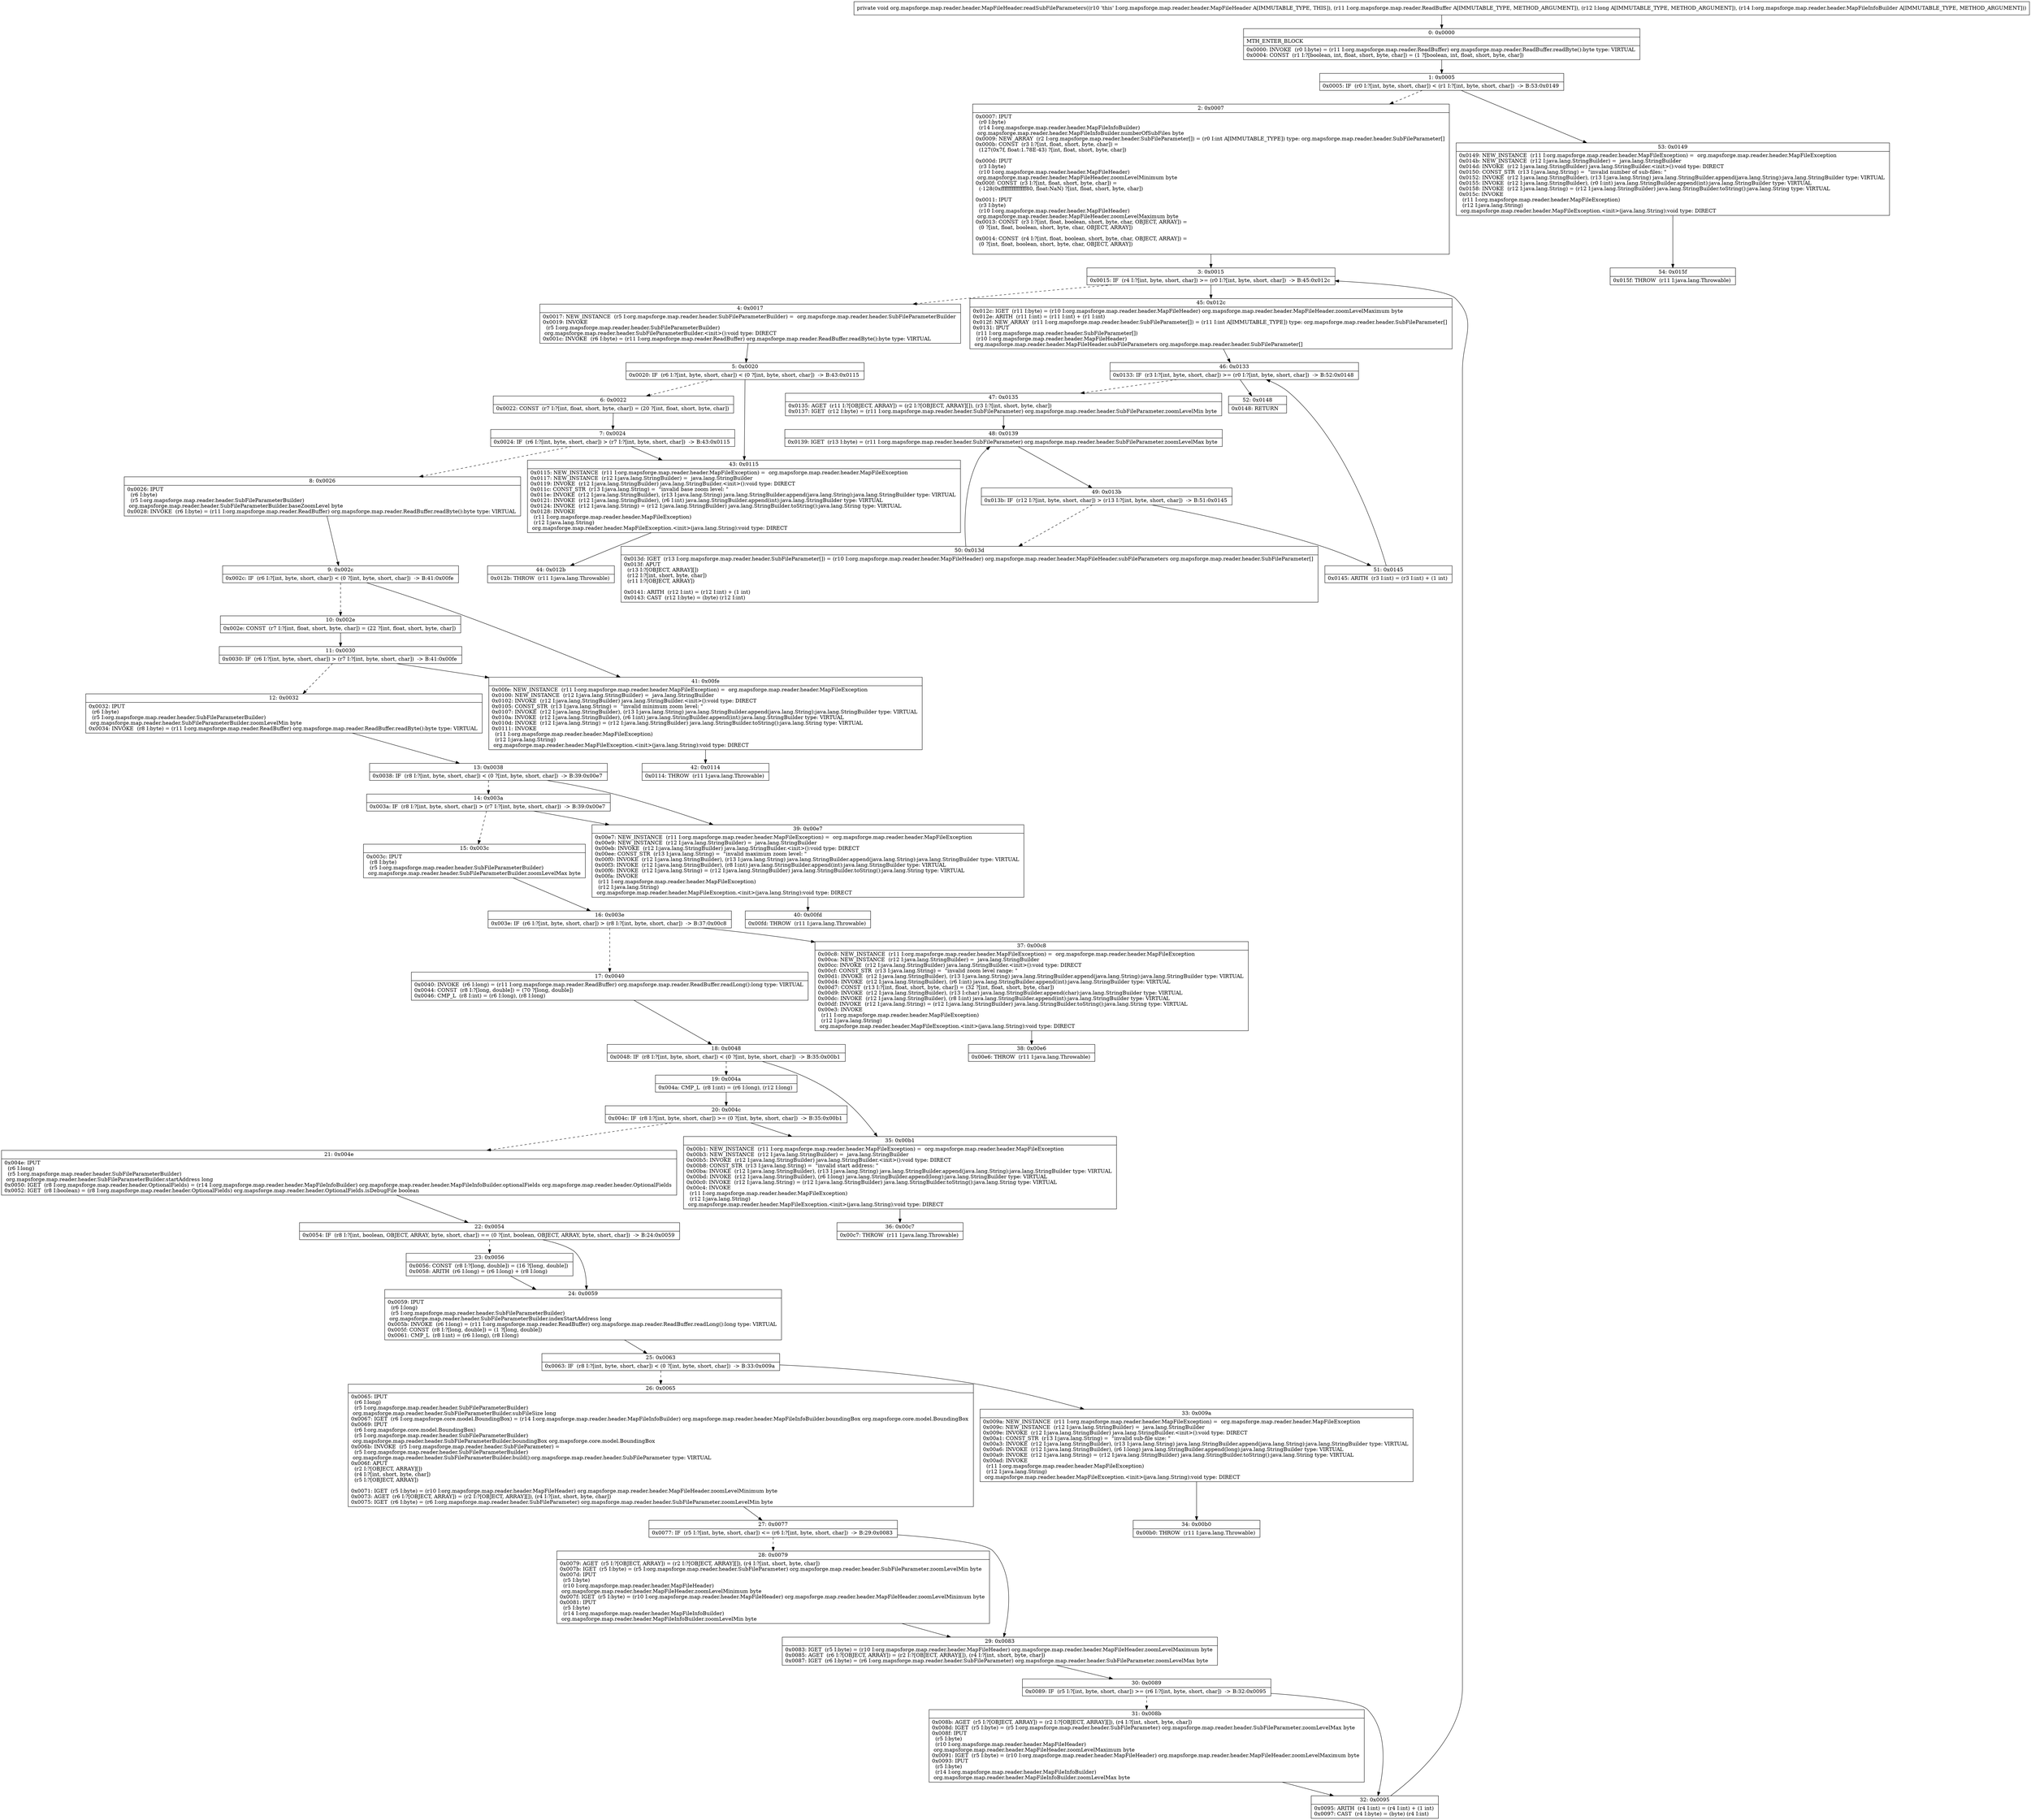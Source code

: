 digraph "CFG fororg.mapsforge.map.reader.header.MapFileHeader.readSubFileParameters(Lorg\/mapsforge\/map\/reader\/ReadBuffer;JLorg\/mapsforge\/map\/reader\/header\/MapFileInfoBuilder;)V" {
Node_0 [shape=record,label="{0\:\ 0x0000|MTH_ENTER_BLOCK\l|0x0000: INVOKE  (r0 I:byte) = (r11 I:org.mapsforge.map.reader.ReadBuffer) org.mapsforge.map.reader.ReadBuffer.readByte():byte type: VIRTUAL \l0x0004: CONST  (r1 I:?[boolean, int, float, short, byte, char]) = (1 ?[boolean, int, float, short, byte, char]) \l}"];
Node_1 [shape=record,label="{1\:\ 0x0005|0x0005: IF  (r0 I:?[int, byte, short, char]) \< (r1 I:?[int, byte, short, char])  \-\> B:53:0x0149 \l}"];
Node_2 [shape=record,label="{2\:\ 0x0007|0x0007: IPUT  \l  (r0 I:byte)\l  (r14 I:org.mapsforge.map.reader.header.MapFileInfoBuilder)\l org.mapsforge.map.reader.header.MapFileInfoBuilder.numberOfSubFiles byte \l0x0009: NEW_ARRAY  (r2 I:org.mapsforge.map.reader.header.SubFileParameter[]) = (r0 I:int A[IMMUTABLE_TYPE]) type: org.mapsforge.map.reader.header.SubFileParameter[] \l0x000b: CONST  (r3 I:?[int, float, short, byte, char]) = \l  (127(0x7f, float:1.78E\-43) ?[int, float, short, byte, char])\l \l0x000d: IPUT  \l  (r3 I:byte)\l  (r10 I:org.mapsforge.map.reader.header.MapFileHeader)\l org.mapsforge.map.reader.header.MapFileHeader.zoomLevelMinimum byte \l0x000f: CONST  (r3 I:?[int, float, short, byte, char]) = \l  (\-128(0xffffffffffffff80, float:NaN) ?[int, float, short, byte, char])\l \l0x0011: IPUT  \l  (r3 I:byte)\l  (r10 I:org.mapsforge.map.reader.header.MapFileHeader)\l org.mapsforge.map.reader.header.MapFileHeader.zoomLevelMaximum byte \l0x0013: CONST  (r3 I:?[int, float, boolean, short, byte, char, OBJECT, ARRAY]) = \l  (0 ?[int, float, boolean, short, byte, char, OBJECT, ARRAY])\l \l0x0014: CONST  (r4 I:?[int, float, boolean, short, byte, char, OBJECT, ARRAY]) = \l  (0 ?[int, float, boolean, short, byte, char, OBJECT, ARRAY])\l \l}"];
Node_3 [shape=record,label="{3\:\ 0x0015|0x0015: IF  (r4 I:?[int, byte, short, char]) \>= (r0 I:?[int, byte, short, char])  \-\> B:45:0x012c \l}"];
Node_4 [shape=record,label="{4\:\ 0x0017|0x0017: NEW_INSTANCE  (r5 I:org.mapsforge.map.reader.header.SubFileParameterBuilder) =  org.mapsforge.map.reader.header.SubFileParameterBuilder \l0x0019: INVOKE  \l  (r5 I:org.mapsforge.map.reader.header.SubFileParameterBuilder)\l org.mapsforge.map.reader.header.SubFileParameterBuilder.\<init\>():void type: DIRECT \l0x001c: INVOKE  (r6 I:byte) = (r11 I:org.mapsforge.map.reader.ReadBuffer) org.mapsforge.map.reader.ReadBuffer.readByte():byte type: VIRTUAL \l}"];
Node_5 [shape=record,label="{5\:\ 0x0020|0x0020: IF  (r6 I:?[int, byte, short, char]) \< (0 ?[int, byte, short, char])  \-\> B:43:0x0115 \l}"];
Node_6 [shape=record,label="{6\:\ 0x0022|0x0022: CONST  (r7 I:?[int, float, short, byte, char]) = (20 ?[int, float, short, byte, char]) \l}"];
Node_7 [shape=record,label="{7\:\ 0x0024|0x0024: IF  (r6 I:?[int, byte, short, char]) \> (r7 I:?[int, byte, short, char])  \-\> B:43:0x0115 \l}"];
Node_8 [shape=record,label="{8\:\ 0x0026|0x0026: IPUT  \l  (r6 I:byte)\l  (r5 I:org.mapsforge.map.reader.header.SubFileParameterBuilder)\l org.mapsforge.map.reader.header.SubFileParameterBuilder.baseZoomLevel byte \l0x0028: INVOKE  (r6 I:byte) = (r11 I:org.mapsforge.map.reader.ReadBuffer) org.mapsforge.map.reader.ReadBuffer.readByte():byte type: VIRTUAL \l}"];
Node_9 [shape=record,label="{9\:\ 0x002c|0x002c: IF  (r6 I:?[int, byte, short, char]) \< (0 ?[int, byte, short, char])  \-\> B:41:0x00fe \l}"];
Node_10 [shape=record,label="{10\:\ 0x002e|0x002e: CONST  (r7 I:?[int, float, short, byte, char]) = (22 ?[int, float, short, byte, char]) \l}"];
Node_11 [shape=record,label="{11\:\ 0x0030|0x0030: IF  (r6 I:?[int, byte, short, char]) \> (r7 I:?[int, byte, short, char])  \-\> B:41:0x00fe \l}"];
Node_12 [shape=record,label="{12\:\ 0x0032|0x0032: IPUT  \l  (r6 I:byte)\l  (r5 I:org.mapsforge.map.reader.header.SubFileParameterBuilder)\l org.mapsforge.map.reader.header.SubFileParameterBuilder.zoomLevelMin byte \l0x0034: INVOKE  (r8 I:byte) = (r11 I:org.mapsforge.map.reader.ReadBuffer) org.mapsforge.map.reader.ReadBuffer.readByte():byte type: VIRTUAL \l}"];
Node_13 [shape=record,label="{13\:\ 0x0038|0x0038: IF  (r8 I:?[int, byte, short, char]) \< (0 ?[int, byte, short, char])  \-\> B:39:0x00e7 \l}"];
Node_14 [shape=record,label="{14\:\ 0x003a|0x003a: IF  (r8 I:?[int, byte, short, char]) \> (r7 I:?[int, byte, short, char])  \-\> B:39:0x00e7 \l}"];
Node_15 [shape=record,label="{15\:\ 0x003c|0x003c: IPUT  \l  (r8 I:byte)\l  (r5 I:org.mapsforge.map.reader.header.SubFileParameterBuilder)\l org.mapsforge.map.reader.header.SubFileParameterBuilder.zoomLevelMax byte \l}"];
Node_16 [shape=record,label="{16\:\ 0x003e|0x003e: IF  (r6 I:?[int, byte, short, char]) \> (r8 I:?[int, byte, short, char])  \-\> B:37:0x00c8 \l}"];
Node_17 [shape=record,label="{17\:\ 0x0040|0x0040: INVOKE  (r6 I:long) = (r11 I:org.mapsforge.map.reader.ReadBuffer) org.mapsforge.map.reader.ReadBuffer.readLong():long type: VIRTUAL \l0x0044: CONST  (r8 I:?[long, double]) = (70 ?[long, double]) \l0x0046: CMP_L  (r8 I:int) = (r6 I:long), (r8 I:long) \l}"];
Node_18 [shape=record,label="{18\:\ 0x0048|0x0048: IF  (r8 I:?[int, byte, short, char]) \< (0 ?[int, byte, short, char])  \-\> B:35:0x00b1 \l}"];
Node_19 [shape=record,label="{19\:\ 0x004a|0x004a: CMP_L  (r8 I:int) = (r6 I:long), (r12 I:long) \l}"];
Node_20 [shape=record,label="{20\:\ 0x004c|0x004c: IF  (r8 I:?[int, byte, short, char]) \>= (0 ?[int, byte, short, char])  \-\> B:35:0x00b1 \l}"];
Node_21 [shape=record,label="{21\:\ 0x004e|0x004e: IPUT  \l  (r6 I:long)\l  (r5 I:org.mapsforge.map.reader.header.SubFileParameterBuilder)\l org.mapsforge.map.reader.header.SubFileParameterBuilder.startAddress long \l0x0050: IGET  (r8 I:org.mapsforge.map.reader.header.OptionalFields) = (r14 I:org.mapsforge.map.reader.header.MapFileInfoBuilder) org.mapsforge.map.reader.header.MapFileInfoBuilder.optionalFields org.mapsforge.map.reader.header.OptionalFields \l0x0052: IGET  (r8 I:boolean) = (r8 I:org.mapsforge.map.reader.header.OptionalFields) org.mapsforge.map.reader.header.OptionalFields.isDebugFile boolean \l}"];
Node_22 [shape=record,label="{22\:\ 0x0054|0x0054: IF  (r8 I:?[int, boolean, OBJECT, ARRAY, byte, short, char]) == (0 ?[int, boolean, OBJECT, ARRAY, byte, short, char])  \-\> B:24:0x0059 \l}"];
Node_23 [shape=record,label="{23\:\ 0x0056|0x0056: CONST  (r8 I:?[long, double]) = (16 ?[long, double]) \l0x0058: ARITH  (r6 I:long) = (r6 I:long) + (r8 I:long) \l}"];
Node_24 [shape=record,label="{24\:\ 0x0059|0x0059: IPUT  \l  (r6 I:long)\l  (r5 I:org.mapsforge.map.reader.header.SubFileParameterBuilder)\l org.mapsforge.map.reader.header.SubFileParameterBuilder.indexStartAddress long \l0x005b: INVOKE  (r6 I:long) = (r11 I:org.mapsforge.map.reader.ReadBuffer) org.mapsforge.map.reader.ReadBuffer.readLong():long type: VIRTUAL \l0x005f: CONST  (r8 I:?[long, double]) = (1 ?[long, double]) \l0x0061: CMP_L  (r8 I:int) = (r6 I:long), (r8 I:long) \l}"];
Node_25 [shape=record,label="{25\:\ 0x0063|0x0063: IF  (r8 I:?[int, byte, short, char]) \< (0 ?[int, byte, short, char])  \-\> B:33:0x009a \l}"];
Node_26 [shape=record,label="{26\:\ 0x0065|0x0065: IPUT  \l  (r6 I:long)\l  (r5 I:org.mapsforge.map.reader.header.SubFileParameterBuilder)\l org.mapsforge.map.reader.header.SubFileParameterBuilder.subFileSize long \l0x0067: IGET  (r6 I:org.mapsforge.core.model.BoundingBox) = (r14 I:org.mapsforge.map.reader.header.MapFileInfoBuilder) org.mapsforge.map.reader.header.MapFileInfoBuilder.boundingBox org.mapsforge.core.model.BoundingBox \l0x0069: IPUT  \l  (r6 I:org.mapsforge.core.model.BoundingBox)\l  (r5 I:org.mapsforge.map.reader.header.SubFileParameterBuilder)\l org.mapsforge.map.reader.header.SubFileParameterBuilder.boundingBox org.mapsforge.core.model.BoundingBox \l0x006b: INVOKE  (r5 I:org.mapsforge.map.reader.header.SubFileParameter) = \l  (r5 I:org.mapsforge.map.reader.header.SubFileParameterBuilder)\l org.mapsforge.map.reader.header.SubFileParameterBuilder.build():org.mapsforge.map.reader.header.SubFileParameter type: VIRTUAL \l0x006f: APUT  \l  (r2 I:?[OBJECT, ARRAY][])\l  (r4 I:?[int, short, byte, char])\l  (r5 I:?[OBJECT, ARRAY])\l \l0x0071: IGET  (r5 I:byte) = (r10 I:org.mapsforge.map.reader.header.MapFileHeader) org.mapsforge.map.reader.header.MapFileHeader.zoomLevelMinimum byte \l0x0073: AGET  (r6 I:?[OBJECT, ARRAY]) = (r2 I:?[OBJECT, ARRAY][]), (r4 I:?[int, short, byte, char]) \l0x0075: IGET  (r6 I:byte) = (r6 I:org.mapsforge.map.reader.header.SubFileParameter) org.mapsforge.map.reader.header.SubFileParameter.zoomLevelMin byte \l}"];
Node_27 [shape=record,label="{27\:\ 0x0077|0x0077: IF  (r5 I:?[int, byte, short, char]) \<= (r6 I:?[int, byte, short, char])  \-\> B:29:0x0083 \l}"];
Node_28 [shape=record,label="{28\:\ 0x0079|0x0079: AGET  (r5 I:?[OBJECT, ARRAY]) = (r2 I:?[OBJECT, ARRAY][]), (r4 I:?[int, short, byte, char]) \l0x007b: IGET  (r5 I:byte) = (r5 I:org.mapsforge.map.reader.header.SubFileParameter) org.mapsforge.map.reader.header.SubFileParameter.zoomLevelMin byte \l0x007d: IPUT  \l  (r5 I:byte)\l  (r10 I:org.mapsforge.map.reader.header.MapFileHeader)\l org.mapsforge.map.reader.header.MapFileHeader.zoomLevelMinimum byte \l0x007f: IGET  (r5 I:byte) = (r10 I:org.mapsforge.map.reader.header.MapFileHeader) org.mapsforge.map.reader.header.MapFileHeader.zoomLevelMinimum byte \l0x0081: IPUT  \l  (r5 I:byte)\l  (r14 I:org.mapsforge.map.reader.header.MapFileInfoBuilder)\l org.mapsforge.map.reader.header.MapFileInfoBuilder.zoomLevelMin byte \l}"];
Node_29 [shape=record,label="{29\:\ 0x0083|0x0083: IGET  (r5 I:byte) = (r10 I:org.mapsforge.map.reader.header.MapFileHeader) org.mapsforge.map.reader.header.MapFileHeader.zoomLevelMaximum byte \l0x0085: AGET  (r6 I:?[OBJECT, ARRAY]) = (r2 I:?[OBJECT, ARRAY][]), (r4 I:?[int, short, byte, char]) \l0x0087: IGET  (r6 I:byte) = (r6 I:org.mapsforge.map.reader.header.SubFileParameter) org.mapsforge.map.reader.header.SubFileParameter.zoomLevelMax byte \l}"];
Node_30 [shape=record,label="{30\:\ 0x0089|0x0089: IF  (r5 I:?[int, byte, short, char]) \>= (r6 I:?[int, byte, short, char])  \-\> B:32:0x0095 \l}"];
Node_31 [shape=record,label="{31\:\ 0x008b|0x008b: AGET  (r5 I:?[OBJECT, ARRAY]) = (r2 I:?[OBJECT, ARRAY][]), (r4 I:?[int, short, byte, char]) \l0x008d: IGET  (r5 I:byte) = (r5 I:org.mapsforge.map.reader.header.SubFileParameter) org.mapsforge.map.reader.header.SubFileParameter.zoomLevelMax byte \l0x008f: IPUT  \l  (r5 I:byte)\l  (r10 I:org.mapsforge.map.reader.header.MapFileHeader)\l org.mapsforge.map.reader.header.MapFileHeader.zoomLevelMaximum byte \l0x0091: IGET  (r5 I:byte) = (r10 I:org.mapsforge.map.reader.header.MapFileHeader) org.mapsforge.map.reader.header.MapFileHeader.zoomLevelMaximum byte \l0x0093: IPUT  \l  (r5 I:byte)\l  (r14 I:org.mapsforge.map.reader.header.MapFileInfoBuilder)\l org.mapsforge.map.reader.header.MapFileInfoBuilder.zoomLevelMax byte \l}"];
Node_32 [shape=record,label="{32\:\ 0x0095|0x0095: ARITH  (r4 I:int) = (r4 I:int) + (1 int) \l0x0097: CAST  (r4 I:byte) = (byte) (r4 I:int) \l}"];
Node_33 [shape=record,label="{33\:\ 0x009a|0x009a: NEW_INSTANCE  (r11 I:org.mapsforge.map.reader.header.MapFileException) =  org.mapsforge.map.reader.header.MapFileException \l0x009c: NEW_INSTANCE  (r12 I:java.lang.StringBuilder) =  java.lang.StringBuilder \l0x009e: INVOKE  (r12 I:java.lang.StringBuilder) java.lang.StringBuilder.\<init\>():void type: DIRECT \l0x00a1: CONST_STR  (r13 I:java.lang.String) =  \"invalid sub\-file size: \" \l0x00a3: INVOKE  (r12 I:java.lang.StringBuilder), (r13 I:java.lang.String) java.lang.StringBuilder.append(java.lang.String):java.lang.StringBuilder type: VIRTUAL \l0x00a6: INVOKE  (r12 I:java.lang.StringBuilder), (r6 I:long) java.lang.StringBuilder.append(long):java.lang.StringBuilder type: VIRTUAL \l0x00a9: INVOKE  (r12 I:java.lang.String) = (r12 I:java.lang.StringBuilder) java.lang.StringBuilder.toString():java.lang.String type: VIRTUAL \l0x00ad: INVOKE  \l  (r11 I:org.mapsforge.map.reader.header.MapFileException)\l  (r12 I:java.lang.String)\l org.mapsforge.map.reader.header.MapFileException.\<init\>(java.lang.String):void type: DIRECT \l}"];
Node_34 [shape=record,label="{34\:\ 0x00b0|0x00b0: THROW  (r11 I:java.lang.Throwable) \l}"];
Node_35 [shape=record,label="{35\:\ 0x00b1|0x00b1: NEW_INSTANCE  (r11 I:org.mapsforge.map.reader.header.MapFileException) =  org.mapsforge.map.reader.header.MapFileException \l0x00b3: NEW_INSTANCE  (r12 I:java.lang.StringBuilder) =  java.lang.StringBuilder \l0x00b5: INVOKE  (r12 I:java.lang.StringBuilder) java.lang.StringBuilder.\<init\>():void type: DIRECT \l0x00b8: CONST_STR  (r13 I:java.lang.String) =  \"invalid start address: \" \l0x00ba: INVOKE  (r12 I:java.lang.StringBuilder), (r13 I:java.lang.String) java.lang.StringBuilder.append(java.lang.String):java.lang.StringBuilder type: VIRTUAL \l0x00bd: INVOKE  (r12 I:java.lang.StringBuilder), (r6 I:long) java.lang.StringBuilder.append(long):java.lang.StringBuilder type: VIRTUAL \l0x00c0: INVOKE  (r12 I:java.lang.String) = (r12 I:java.lang.StringBuilder) java.lang.StringBuilder.toString():java.lang.String type: VIRTUAL \l0x00c4: INVOKE  \l  (r11 I:org.mapsforge.map.reader.header.MapFileException)\l  (r12 I:java.lang.String)\l org.mapsforge.map.reader.header.MapFileException.\<init\>(java.lang.String):void type: DIRECT \l}"];
Node_36 [shape=record,label="{36\:\ 0x00c7|0x00c7: THROW  (r11 I:java.lang.Throwable) \l}"];
Node_37 [shape=record,label="{37\:\ 0x00c8|0x00c8: NEW_INSTANCE  (r11 I:org.mapsforge.map.reader.header.MapFileException) =  org.mapsforge.map.reader.header.MapFileException \l0x00ca: NEW_INSTANCE  (r12 I:java.lang.StringBuilder) =  java.lang.StringBuilder \l0x00cc: INVOKE  (r12 I:java.lang.StringBuilder) java.lang.StringBuilder.\<init\>():void type: DIRECT \l0x00cf: CONST_STR  (r13 I:java.lang.String) =  \"invalid zoom level range: \" \l0x00d1: INVOKE  (r12 I:java.lang.StringBuilder), (r13 I:java.lang.String) java.lang.StringBuilder.append(java.lang.String):java.lang.StringBuilder type: VIRTUAL \l0x00d4: INVOKE  (r12 I:java.lang.StringBuilder), (r6 I:int) java.lang.StringBuilder.append(int):java.lang.StringBuilder type: VIRTUAL \l0x00d7: CONST  (r13 I:?[int, float, short, byte, char]) = (32 ?[int, float, short, byte, char]) \l0x00d9: INVOKE  (r12 I:java.lang.StringBuilder), (r13 I:char) java.lang.StringBuilder.append(char):java.lang.StringBuilder type: VIRTUAL \l0x00dc: INVOKE  (r12 I:java.lang.StringBuilder), (r8 I:int) java.lang.StringBuilder.append(int):java.lang.StringBuilder type: VIRTUAL \l0x00df: INVOKE  (r12 I:java.lang.String) = (r12 I:java.lang.StringBuilder) java.lang.StringBuilder.toString():java.lang.String type: VIRTUAL \l0x00e3: INVOKE  \l  (r11 I:org.mapsforge.map.reader.header.MapFileException)\l  (r12 I:java.lang.String)\l org.mapsforge.map.reader.header.MapFileException.\<init\>(java.lang.String):void type: DIRECT \l}"];
Node_38 [shape=record,label="{38\:\ 0x00e6|0x00e6: THROW  (r11 I:java.lang.Throwable) \l}"];
Node_39 [shape=record,label="{39\:\ 0x00e7|0x00e7: NEW_INSTANCE  (r11 I:org.mapsforge.map.reader.header.MapFileException) =  org.mapsforge.map.reader.header.MapFileException \l0x00e9: NEW_INSTANCE  (r12 I:java.lang.StringBuilder) =  java.lang.StringBuilder \l0x00eb: INVOKE  (r12 I:java.lang.StringBuilder) java.lang.StringBuilder.\<init\>():void type: DIRECT \l0x00ee: CONST_STR  (r13 I:java.lang.String) =  \"invalid maximum zoom level: \" \l0x00f0: INVOKE  (r12 I:java.lang.StringBuilder), (r13 I:java.lang.String) java.lang.StringBuilder.append(java.lang.String):java.lang.StringBuilder type: VIRTUAL \l0x00f3: INVOKE  (r12 I:java.lang.StringBuilder), (r8 I:int) java.lang.StringBuilder.append(int):java.lang.StringBuilder type: VIRTUAL \l0x00f6: INVOKE  (r12 I:java.lang.String) = (r12 I:java.lang.StringBuilder) java.lang.StringBuilder.toString():java.lang.String type: VIRTUAL \l0x00fa: INVOKE  \l  (r11 I:org.mapsforge.map.reader.header.MapFileException)\l  (r12 I:java.lang.String)\l org.mapsforge.map.reader.header.MapFileException.\<init\>(java.lang.String):void type: DIRECT \l}"];
Node_40 [shape=record,label="{40\:\ 0x00fd|0x00fd: THROW  (r11 I:java.lang.Throwable) \l}"];
Node_41 [shape=record,label="{41\:\ 0x00fe|0x00fe: NEW_INSTANCE  (r11 I:org.mapsforge.map.reader.header.MapFileException) =  org.mapsforge.map.reader.header.MapFileException \l0x0100: NEW_INSTANCE  (r12 I:java.lang.StringBuilder) =  java.lang.StringBuilder \l0x0102: INVOKE  (r12 I:java.lang.StringBuilder) java.lang.StringBuilder.\<init\>():void type: DIRECT \l0x0105: CONST_STR  (r13 I:java.lang.String) =  \"invalid minimum zoom level: \" \l0x0107: INVOKE  (r12 I:java.lang.StringBuilder), (r13 I:java.lang.String) java.lang.StringBuilder.append(java.lang.String):java.lang.StringBuilder type: VIRTUAL \l0x010a: INVOKE  (r12 I:java.lang.StringBuilder), (r6 I:int) java.lang.StringBuilder.append(int):java.lang.StringBuilder type: VIRTUAL \l0x010d: INVOKE  (r12 I:java.lang.String) = (r12 I:java.lang.StringBuilder) java.lang.StringBuilder.toString():java.lang.String type: VIRTUAL \l0x0111: INVOKE  \l  (r11 I:org.mapsforge.map.reader.header.MapFileException)\l  (r12 I:java.lang.String)\l org.mapsforge.map.reader.header.MapFileException.\<init\>(java.lang.String):void type: DIRECT \l}"];
Node_42 [shape=record,label="{42\:\ 0x0114|0x0114: THROW  (r11 I:java.lang.Throwable) \l}"];
Node_43 [shape=record,label="{43\:\ 0x0115|0x0115: NEW_INSTANCE  (r11 I:org.mapsforge.map.reader.header.MapFileException) =  org.mapsforge.map.reader.header.MapFileException \l0x0117: NEW_INSTANCE  (r12 I:java.lang.StringBuilder) =  java.lang.StringBuilder \l0x0119: INVOKE  (r12 I:java.lang.StringBuilder) java.lang.StringBuilder.\<init\>():void type: DIRECT \l0x011c: CONST_STR  (r13 I:java.lang.String) =  \"invalid base zoom level: \" \l0x011e: INVOKE  (r12 I:java.lang.StringBuilder), (r13 I:java.lang.String) java.lang.StringBuilder.append(java.lang.String):java.lang.StringBuilder type: VIRTUAL \l0x0121: INVOKE  (r12 I:java.lang.StringBuilder), (r6 I:int) java.lang.StringBuilder.append(int):java.lang.StringBuilder type: VIRTUAL \l0x0124: INVOKE  (r12 I:java.lang.String) = (r12 I:java.lang.StringBuilder) java.lang.StringBuilder.toString():java.lang.String type: VIRTUAL \l0x0128: INVOKE  \l  (r11 I:org.mapsforge.map.reader.header.MapFileException)\l  (r12 I:java.lang.String)\l org.mapsforge.map.reader.header.MapFileException.\<init\>(java.lang.String):void type: DIRECT \l}"];
Node_44 [shape=record,label="{44\:\ 0x012b|0x012b: THROW  (r11 I:java.lang.Throwable) \l}"];
Node_45 [shape=record,label="{45\:\ 0x012c|0x012c: IGET  (r11 I:byte) = (r10 I:org.mapsforge.map.reader.header.MapFileHeader) org.mapsforge.map.reader.header.MapFileHeader.zoomLevelMaximum byte \l0x012e: ARITH  (r11 I:int) = (r11 I:int) + (r1 I:int) \l0x012f: NEW_ARRAY  (r11 I:org.mapsforge.map.reader.header.SubFileParameter[]) = (r11 I:int A[IMMUTABLE_TYPE]) type: org.mapsforge.map.reader.header.SubFileParameter[] \l0x0131: IPUT  \l  (r11 I:org.mapsforge.map.reader.header.SubFileParameter[])\l  (r10 I:org.mapsforge.map.reader.header.MapFileHeader)\l org.mapsforge.map.reader.header.MapFileHeader.subFileParameters org.mapsforge.map.reader.header.SubFileParameter[] \l}"];
Node_46 [shape=record,label="{46\:\ 0x0133|0x0133: IF  (r3 I:?[int, byte, short, char]) \>= (r0 I:?[int, byte, short, char])  \-\> B:52:0x0148 \l}"];
Node_47 [shape=record,label="{47\:\ 0x0135|0x0135: AGET  (r11 I:?[OBJECT, ARRAY]) = (r2 I:?[OBJECT, ARRAY][]), (r3 I:?[int, short, byte, char]) \l0x0137: IGET  (r12 I:byte) = (r11 I:org.mapsforge.map.reader.header.SubFileParameter) org.mapsforge.map.reader.header.SubFileParameter.zoomLevelMin byte \l}"];
Node_48 [shape=record,label="{48\:\ 0x0139|0x0139: IGET  (r13 I:byte) = (r11 I:org.mapsforge.map.reader.header.SubFileParameter) org.mapsforge.map.reader.header.SubFileParameter.zoomLevelMax byte \l}"];
Node_49 [shape=record,label="{49\:\ 0x013b|0x013b: IF  (r12 I:?[int, byte, short, char]) \> (r13 I:?[int, byte, short, char])  \-\> B:51:0x0145 \l}"];
Node_50 [shape=record,label="{50\:\ 0x013d|0x013d: IGET  (r13 I:org.mapsforge.map.reader.header.SubFileParameter[]) = (r10 I:org.mapsforge.map.reader.header.MapFileHeader) org.mapsforge.map.reader.header.MapFileHeader.subFileParameters org.mapsforge.map.reader.header.SubFileParameter[] \l0x013f: APUT  \l  (r13 I:?[OBJECT, ARRAY][])\l  (r12 I:?[int, short, byte, char])\l  (r11 I:?[OBJECT, ARRAY])\l \l0x0141: ARITH  (r12 I:int) = (r12 I:int) + (1 int) \l0x0143: CAST  (r12 I:byte) = (byte) (r12 I:int) \l}"];
Node_51 [shape=record,label="{51\:\ 0x0145|0x0145: ARITH  (r3 I:int) = (r3 I:int) + (1 int) \l}"];
Node_52 [shape=record,label="{52\:\ 0x0148|0x0148: RETURN   \l}"];
Node_53 [shape=record,label="{53\:\ 0x0149|0x0149: NEW_INSTANCE  (r11 I:org.mapsforge.map.reader.header.MapFileException) =  org.mapsforge.map.reader.header.MapFileException \l0x014b: NEW_INSTANCE  (r12 I:java.lang.StringBuilder) =  java.lang.StringBuilder \l0x014d: INVOKE  (r12 I:java.lang.StringBuilder) java.lang.StringBuilder.\<init\>():void type: DIRECT \l0x0150: CONST_STR  (r13 I:java.lang.String) =  \"invalid number of sub\-files: \" \l0x0152: INVOKE  (r12 I:java.lang.StringBuilder), (r13 I:java.lang.String) java.lang.StringBuilder.append(java.lang.String):java.lang.StringBuilder type: VIRTUAL \l0x0155: INVOKE  (r12 I:java.lang.StringBuilder), (r0 I:int) java.lang.StringBuilder.append(int):java.lang.StringBuilder type: VIRTUAL \l0x0158: INVOKE  (r12 I:java.lang.String) = (r12 I:java.lang.StringBuilder) java.lang.StringBuilder.toString():java.lang.String type: VIRTUAL \l0x015c: INVOKE  \l  (r11 I:org.mapsforge.map.reader.header.MapFileException)\l  (r12 I:java.lang.String)\l org.mapsforge.map.reader.header.MapFileException.\<init\>(java.lang.String):void type: DIRECT \l}"];
Node_54 [shape=record,label="{54\:\ 0x015f|0x015f: THROW  (r11 I:java.lang.Throwable) \l}"];
MethodNode[shape=record,label="{private void org.mapsforge.map.reader.header.MapFileHeader.readSubFileParameters((r10 'this' I:org.mapsforge.map.reader.header.MapFileHeader A[IMMUTABLE_TYPE, THIS]), (r11 I:org.mapsforge.map.reader.ReadBuffer A[IMMUTABLE_TYPE, METHOD_ARGUMENT]), (r12 I:long A[IMMUTABLE_TYPE, METHOD_ARGUMENT]), (r14 I:org.mapsforge.map.reader.header.MapFileInfoBuilder A[IMMUTABLE_TYPE, METHOD_ARGUMENT])) }"];
MethodNode -> Node_0;
Node_0 -> Node_1;
Node_1 -> Node_2[style=dashed];
Node_1 -> Node_53;
Node_2 -> Node_3;
Node_3 -> Node_4[style=dashed];
Node_3 -> Node_45;
Node_4 -> Node_5;
Node_5 -> Node_6[style=dashed];
Node_5 -> Node_43;
Node_6 -> Node_7;
Node_7 -> Node_8[style=dashed];
Node_7 -> Node_43;
Node_8 -> Node_9;
Node_9 -> Node_10[style=dashed];
Node_9 -> Node_41;
Node_10 -> Node_11;
Node_11 -> Node_12[style=dashed];
Node_11 -> Node_41;
Node_12 -> Node_13;
Node_13 -> Node_14[style=dashed];
Node_13 -> Node_39;
Node_14 -> Node_15[style=dashed];
Node_14 -> Node_39;
Node_15 -> Node_16;
Node_16 -> Node_17[style=dashed];
Node_16 -> Node_37;
Node_17 -> Node_18;
Node_18 -> Node_19[style=dashed];
Node_18 -> Node_35;
Node_19 -> Node_20;
Node_20 -> Node_21[style=dashed];
Node_20 -> Node_35;
Node_21 -> Node_22;
Node_22 -> Node_23[style=dashed];
Node_22 -> Node_24;
Node_23 -> Node_24;
Node_24 -> Node_25;
Node_25 -> Node_26[style=dashed];
Node_25 -> Node_33;
Node_26 -> Node_27;
Node_27 -> Node_28[style=dashed];
Node_27 -> Node_29;
Node_28 -> Node_29;
Node_29 -> Node_30;
Node_30 -> Node_31[style=dashed];
Node_30 -> Node_32;
Node_31 -> Node_32;
Node_32 -> Node_3;
Node_33 -> Node_34;
Node_35 -> Node_36;
Node_37 -> Node_38;
Node_39 -> Node_40;
Node_41 -> Node_42;
Node_43 -> Node_44;
Node_45 -> Node_46;
Node_46 -> Node_47[style=dashed];
Node_46 -> Node_52;
Node_47 -> Node_48;
Node_48 -> Node_49;
Node_49 -> Node_50[style=dashed];
Node_49 -> Node_51;
Node_50 -> Node_48;
Node_51 -> Node_46;
Node_53 -> Node_54;
}

